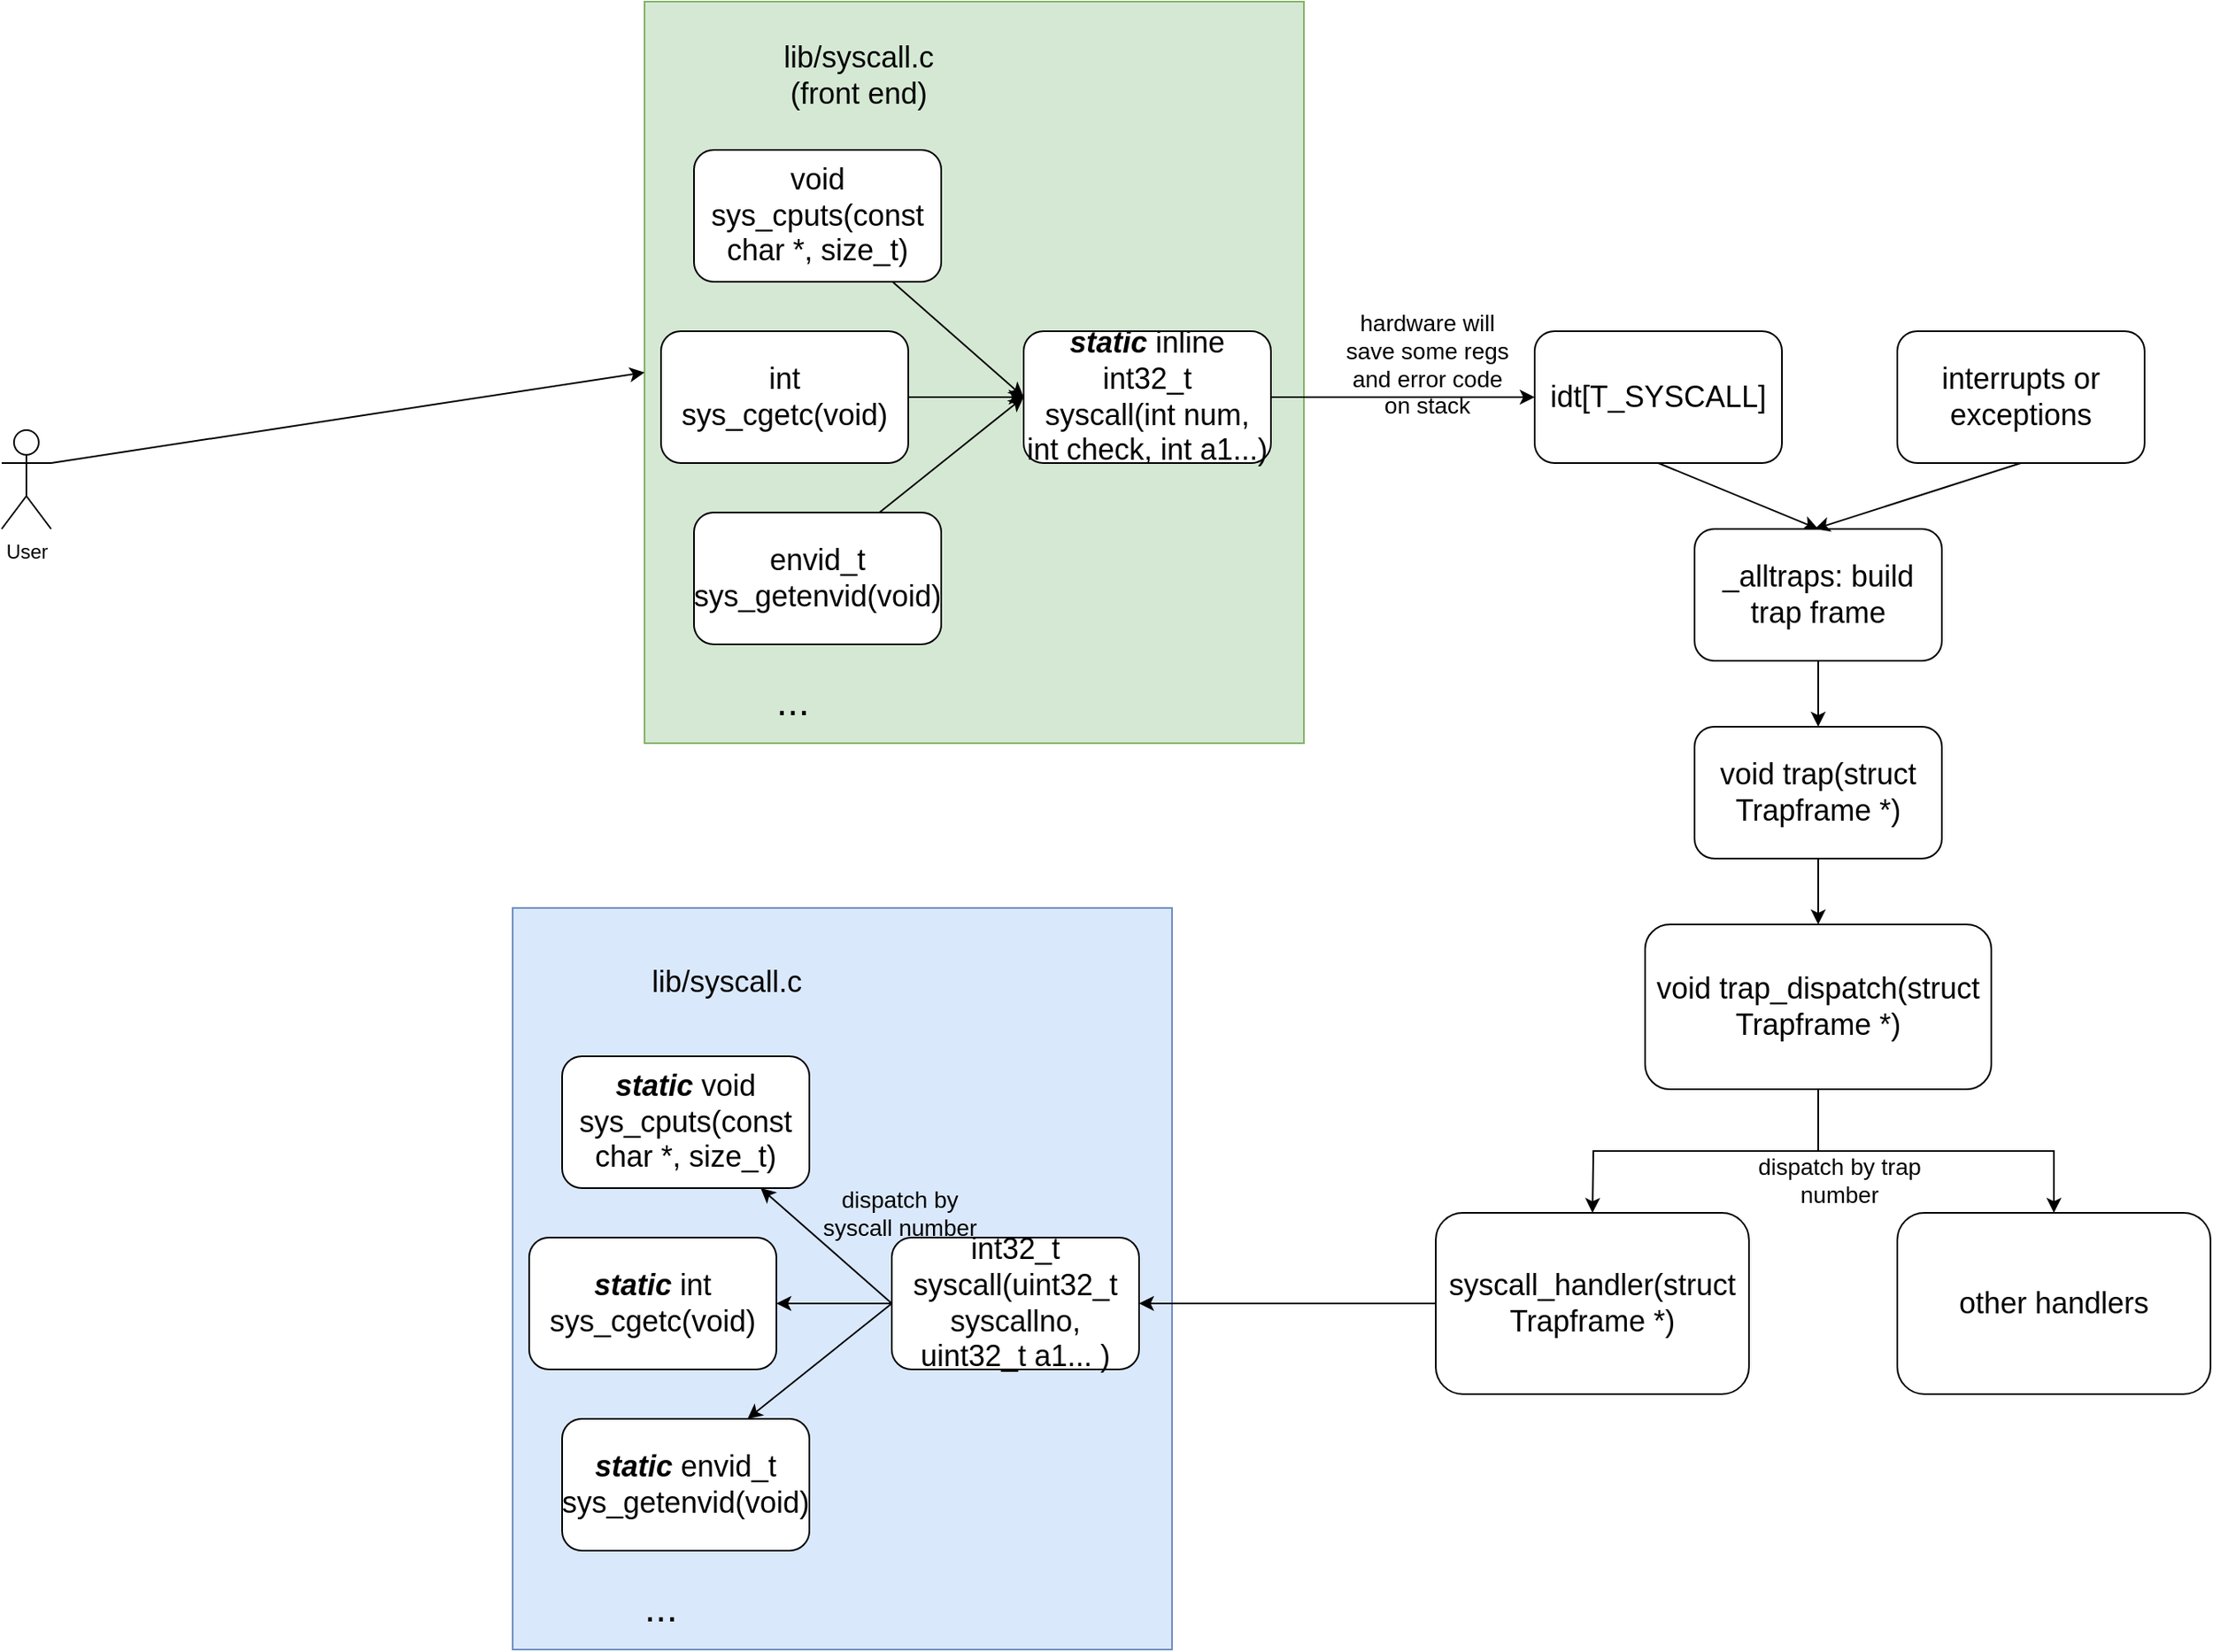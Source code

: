 <mxfile version="14.5.7" type="device"><diagram id="fks69Y1bwv2LCqJUQ8AE" name="Page-1"><mxGraphModel dx="1631" dy="467" grid="1" gridSize="10" guides="1" tooltips="1" connect="1" arrows="1" fold="1" page="1" pageScale="1" pageWidth="827" pageHeight="1169" math="0" shadow="0"><root><mxCell id="0"/><mxCell id="1" parent="0"/><mxCell id="u6wGZYXG9OJcn4ywWsAM-55" style="edgeStyle=none;rounded=0;sketch=0;orthogonalLoop=1;jettySize=auto;html=1;exitX=0.5;exitY=1;exitDx=0;exitDy=0;entryX=0.5;entryY=0;entryDx=0;entryDy=0;shadow=0;" edge="1" parent="1" source="u6wGZYXG9OJcn4ywWsAM-6" target="u6wGZYXG9OJcn4ywWsAM-9"><mxGeometry relative="1" as="geometry"/></mxCell><mxCell id="u6wGZYXG9OJcn4ywWsAM-6" value="&lt;span style=&quot;font-size: 18px&quot;&gt;idt[T_SYSCALL]&lt;/span&gt;" style="rounded=1;whiteSpace=wrap;html=1;" vertex="1" parent="1"><mxGeometry x="550" y="250" width="150" height="80" as="geometry"/></mxCell><mxCell id="u6wGZYXG9OJcn4ywWsAM-8" value="&lt;font style=&quot;font-size: 14px&quot;&gt;hardware will save some regs and error code on stack&lt;/font&gt;" style="text;html=1;strokeColor=none;fillColor=none;align=center;verticalAlign=middle;whiteSpace=wrap;rounded=0;" vertex="1" parent="1"><mxGeometry x="430" y="260" width="110" height="20" as="geometry"/></mxCell><mxCell id="u6wGZYXG9OJcn4ywWsAM-57" value="" style="edgeStyle=none;rounded=0;sketch=0;orthogonalLoop=1;jettySize=auto;html=1;shadow=0;" edge="1" parent="1" source="u6wGZYXG9OJcn4ywWsAM-9" target="u6wGZYXG9OJcn4ywWsAM-10"><mxGeometry relative="1" as="geometry"/></mxCell><mxCell id="u6wGZYXG9OJcn4ywWsAM-9" value="&lt;span style=&quot;font-size: 18px&quot;&gt;_alltraps: build trap frame&lt;/span&gt;" style="rounded=1;whiteSpace=wrap;html=1;" vertex="1" parent="1"><mxGeometry x="647" y="370" width="150" height="80" as="geometry"/></mxCell><mxCell id="u6wGZYXG9OJcn4ywWsAM-58" value="" style="edgeStyle=none;rounded=0;sketch=0;orthogonalLoop=1;jettySize=auto;html=1;shadow=0;" edge="1" parent="1" source="u6wGZYXG9OJcn4ywWsAM-10" target="u6wGZYXG9OJcn4ywWsAM-11"><mxGeometry relative="1" as="geometry"/></mxCell><mxCell id="u6wGZYXG9OJcn4ywWsAM-10" value="&lt;div&gt;&lt;span style=&quot;font-size: 18px&quot;&gt;void&amp;nbsp;&lt;/span&gt;&lt;span style=&quot;font-size: 18px&quot;&gt;trap(struct Trapframe *)&lt;/span&gt;&lt;/div&gt;" style="rounded=1;whiteSpace=wrap;html=1;" vertex="1" parent="1"><mxGeometry x="647" y="490" width="150" height="80" as="geometry"/></mxCell><mxCell id="u6wGZYXG9OJcn4ywWsAM-16" style="edgeStyle=orthogonalEdgeStyle;rounded=0;orthogonalLoop=1;jettySize=auto;html=1;exitX=0.5;exitY=1;exitDx=0;exitDy=0;" edge="1" parent="1" source="u6wGZYXG9OJcn4ywWsAM-11"><mxGeometry relative="1" as="geometry"><mxPoint x="585.059" y="785" as="targetPoint"/></mxGeometry></mxCell><mxCell id="u6wGZYXG9OJcn4ywWsAM-17" style="edgeStyle=orthogonalEdgeStyle;rounded=0;orthogonalLoop=1;jettySize=auto;html=1;exitX=0.5;exitY=1;exitDx=0;exitDy=0;" edge="1" parent="1" source="u6wGZYXG9OJcn4ywWsAM-11" target="u6wGZYXG9OJcn4ywWsAM-14"><mxGeometry relative="1" as="geometry"/></mxCell><mxCell id="u6wGZYXG9OJcn4ywWsAM-11" value="&lt;div&gt;&lt;span style=&quot;font-size: 18px&quot;&gt;void&amp;nbsp;&lt;/span&gt;&lt;span style=&quot;font-size: 18px&quot;&gt;trap_dispatch(struct Trapframe *)&lt;/span&gt;&lt;/div&gt;" style="rounded=1;whiteSpace=wrap;html=1;" vertex="1" parent="1"><mxGeometry x="617" y="610" width="210" height="100" as="geometry"/></mxCell><mxCell id="u6wGZYXG9OJcn4ywWsAM-56" style="edgeStyle=none;rounded=0;sketch=0;orthogonalLoop=1;jettySize=auto;html=1;exitX=0.5;exitY=1;exitDx=0;exitDy=0;shadow=0;" edge="1" parent="1" source="u6wGZYXG9OJcn4ywWsAM-12"><mxGeometry relative="1" as="geometry"><mxPoint x="720" y="370" as="targetPoint"/></mxGeometry></mxCell><mxCell id="u6wGZYXG9OJcn4ywWsAM-12" value="&lt;span style=&quot;font-size: 18px&quot;&gt;interrupts or exceptions&lt;/span&gt;" style="rounded=1;whiteSpace=wrap;html=1;" vertex="1" parent="1"><mxGeometry x="770" y="250" width="150" height="80" as="geometry"/></mxCell><mxCell id="u6wGZYXG9OJcn4ywWsAM-14" value="&lt;span style=&quot;font-size: 18px&quot;&gt;other handlers&lt;/span&gt;" style="rounded=1;whiteSpace=wrap;html=1;" vertex="1" parent="1"><mxGeometry x="770" y="785" width="190" height="110" as="geometry"/></mxCell><mxCell id="u6wGZYXG9OJcn4ywWsAM-15" value="&lt;font style=&quot;font-size: 14px&quot;&gt;dispatch by trap number&lt;/font&gt;" style="text;html=1;strokeColor=none;fillColor=none;align=center;verticalAlign=middle;whiteSpace=wrap;rounded=0;" vertex="1" parent="1"><mxGeometry x="680" y="740" width="110" height="50" as="geometry"/></mxCell><mxCell id="u6wGZYXG9OJcn4ywWsAM-19" value="" style="rounded=0;whiteSpace=wrap;html=1;fillColor=#d5e8d4;strokeColor=#82b366;" vertex="1" parent="1"><mxGeometry x="10" y="50" width="400" height="450" as="geometry"/></mxCell><mxCell id="u6wGZYXG9OJcn4ywWsAM-20" value="&lt;font style=&quot;font-size: 18px&quot;&gt;lib/syscall.c (front end)&lt;/font&gt;" style="text;html=1;strokeColor=none;fillColor=none;align=center;verticalAlign=middle;whiteSpace=wrap;rounded=0;" vertex="1" parent="1"><mxGeometry x="80" y="70" width="120" height="50" as="geometry"/></mxCell><mxCell id="u6wGZYXG9OJcn4ywWsAM-35" style="rounded=0;orthogonalLoop=1;jettySize=auto;html=1;entryX=0;entryY=0.5;entryDx=0;entryDy=0;" edge="1" parent="1" source="u6wGZYXG9OJcn4ywWsAM-21" target="u6wGZYXG9OJcn4ywWsAM-33"><mxGeometry relative="1" as="geometry"/></mxCell><mxCell id="u6wGZYXG9OJcn4ywWsAM-21" value="&lt;font style=&quot;font-size: 18px&quot;&gt;void&#9;sys_cputs(const char *, size_t)&lt;/font&gt;" style="rounded=1;whiteSpace=wrap;html=1;" vertex="1" parent="1"><mxGeometry x="40" y="140" width="150" height="80" as="geometry"/></mxCell><mxCell id="u6wGZYXG9OJcn4ywWsAM-36" value="" style="edgeStyle=none;rounded=0;orthogonalLoop=1;jettySize=auto;html=1;" edge="1" parent="1" source="u6wGZYXG9OJcn4ywWsAM-22" target="u6wGZYXG9OJcn4ywWsAM-33"><mxGeometry relative="1" as="geometry"/></mxCell><mxCell id="u6wGZYXG9OJcn4ywWsAM-22" value="&lt;span style=&quot;font-size: 18px&quot;&gt;int sys_cgetc(void)&lt;/span&gt;" style="rounded=1;whiteSpace=wrap;html=1;" vertex="1" parent="1"><mxGeometry x="20" y="250" width="150" height="80" as="geometry"/></mxCell><mxCell id="u6wGZYXG9OJcn4ywWsAM-37" style="edgeStyle=none;rounded=0;orthogonalLoop=1;jettySize=auto;html=1;exitX=0.75;exitY=0;exitDx=0;exitDy=0;entryX=0;entryY=0.5;entryDx=0;entryDy=0;" edge="1" parent="1" source="u6wGZYXG9OJcn4ywWsAM-23" target="u6wGZYXG9OJcn4ywWsAM-33"><mxGeometry relative="1" as="geometry"/></mxCell><mxCell id="u6wGZYXG9OJcn4ywWsAM-23" value="&lt;span style=&quot;font-size: 18px&quot;&gt;envid_t&lt;span&gt;&#9;&lt;/span&gt;sys_getenvid(void)&lt;/span&gt;" style="rounded=1;whiteSpace=wrap;html=1;" vertex="1" parent="1"><mxGeometry x="40" y="360" width="150" height="80" as="geometry"/></mxCell><mxCell id="u6wGZYXG9OJcn4ywWsAM-24" value="&lt;font style=&quot;font-size: 24px&quot;&gt;...&lt;/font&gt;" style="text;html=1;strokeColor=none;fillColor=none;align=center;verticalAlign=middle;whiteSpace=wrap;rounded=0;" vertex="1" parent="1"><mxGeometry x="40" y="450" width="120" height="50" as="geometry"/></mxCell><mxCell id="u6wGZYXG9OJcn4ywWsAM-34" style="edgeStyle=orthogonalEdgeStyle;rounded=0;orthogonalLoop=1;jettySize=auto;html=1;exitX=1;exitY=0.5;exitDx=0;exitDy=0;" edge="1" parent="1" source="u6wGZYXG9OJcn4ywWsAM-33" target="u6wGZYXG9OJcn4ywWsAM-6"><mxGeometry relative="1" as="geometry"/></mxCell><mxCell id="u6wGZYXG9OJcn4ywWsAM-33" value="&lt;div&gt;&lt;span style=&quot;font-size: 18px&quot;&gt;&lt;b&gt;&lt;i&gt;static&lt;/i&gt;&lt;/b&gt; inline int32_t&lt;/span&gt;&lt;/div&gt;&lt;div&gt;&lt;span style=&quot;font-size: 18px&quot;&gt;syscall(int num, int check, int a1...)&lt;/span&gt;&lt;/div&gt;" style="rounded=1;whiteSpace=wrap;html=1;" vertex="1" parent="1"><mxGeometry x="240" y="250" width="150" height="80" as="geometry"/></mxCell><mxCell id="u6wGZYXG9OJcn4ywWsAM-39" value="" style="rounded=0;whiteSpace=wrap;html=1;fillColor=#dae8fc;strokeColor=#6c8ebf;" vertex="1" parent="1"><mxGeometry x="-70" y="600" width="400" height="450" as="geometry"/></mxCell><mxCell id="u6wGZYXG9OJcn4ywWsAM-40" value="&lt;font style=&quot;font-size: 18px&quot;&gt;lib/syscall.c&lt;/font&gt;" style="text;html=1;strokeColor=none;fillColor=none;align=center;verticalAlign=middle;whiteSpace=wrap;rounded=0;" vertex="1" parent="1"><mxGeometry y="620" width="120" height="50" as="geometry"/></mxCell><mxCell id="u6wGZYXG9OJcn4ywWsAM-41" style="rounded=0;orthogonalLoop=1;jettySize=auto;html=1;exitX=0;exitY=0.5;exitDx=0;exitDy=0;" edge="1" parent="1" source="u6wGZYXG9OJcn4ywWsAM-48" target="u6wGZYXG9OJcn4ywWsAM-42"><mxGeometry relative="1" as="geometry"/></mxCell><mxCell id="u6wGZYXG9OJcn4ywWsAM-42" value="&lt;font style=&quot;font-size: 18px&quot;&gt;&lt;b&gt;&lt;i&gt;static&amp;nbsp;&lt;/i&gt;&lt;/b&gt;void&#9;sys_cputs(const char *, size_t)&lt;/font&gt;" style="rounded=1;whiteSpace=wrap;html=1;" vertex="1" parent="1"><mxGeometry x="-40" y="690" width="150" height="80" as="geometry"/></mxCell><mxCell id="u6wGZYXG9OJcn4ywWsAM-43" value="" style="edgeStyle=none;rounded=0;orthogonalLoop=1;jettySize=auto;html=1;" edge="1" parent="1" source="u6wGZYXG9OJcn4ywWsAM-48" target="u6wGZYXG9OJcn4ywWsAM-44"><mxGeometry relative="1" as="geometry"/></mxCell><mxCell id="u6wGZYXG9OJcn4ywWsAM-44" value="&lt;b style=&quot;font-size: 18px&quot;&gt;&lt;i&gt;static&amp;nbsp;&lt;/i&gt;&lt;/b&gt;&lt;span style=&quot;font-size: 18px&quot;&gt;int sys_cgetc(void)&lt;/span&gt;" style="rounded=1;whiteSpace=wrap;html=1;" vertex="1" parent="1"><mxGeometry x="-60" y="800" width="150" height="80" as="geometry"/></mxCell><mxCell id="u6wGZYXG9OJcn4ywWsAM-45" style="edgeStyle=none;rounded=0;orthogonalLoop=1;jettySize=auto;html=1;exitX=0;exitY=0.5;exitDx=0;exitDy=0;entryX=0.75;entryY=0;entryDx=0;entryDy=0;" edge="1" parent="1" source="u6wGZYXG9OJcn4ywWsAM-48" target="u6wGZYXG9OJcn4ywWsAM-46"><mxGeometry relative="1" as="geometry"/></mxCell><mxCell id="u6wGZYXG9OJcn4ywWsAM-46" value="&lt;b style=&quot;font-size: 18px&quot;&gt;&lt;i&gt;static&amp;nbsp;&lt;/i&gt;&lt;/b&gt;&lt;span style=&quot;font-size: 18px&quot;&gt;envid_t&lt;span&gt;&#9;&lt;/span&gt;sys_getenvid(void)&lt;/span&gt;" style="rounded=1;whiteSpace=wrap;html=1;" vertex="1" parent="1"><mxGeometry x="-40" y="910" width="150" height="80" as="geometry"/></mxCell><mxCell id="u6wGZYXG9OJcn4ywWsAM-47" value="&lt;font style=&quot;font-size: 24px&quot;&gt;...&lt;/font&gt;" style="text;html=1;strokeColor=none;fillColor=none;align=center;verticalAlign=middle;whiteSpace=wrap;rounded=0;" vertex="1" parent="1"><mxGeometry x="-40" y="1000" width="120" height="50" as="geometry"/></mxCell><mxCell id="u6wGZYXG9OJcn4ywWsAM-48" value="&lt;span style=&quot;font-size: 18px&quot;&gt;int32_t syscall(uint32_t syscallno, uint32_t a1... )&lt;/span&gt;" style="rounded=1;whiteSpace=wrap;html=1;" vertex="1" parent="1"><mxGeometry x="160" y="800" width="150" height="80" as="geometry"/></mxCell><mxCell id="u6wGZYXG9OJcn4ywWsAM-53" style="edgeStyle=none;rounded=0;sketch=0;orthogonalLoop=1;jettySize=auto;html=1;exitX=0;exitY=0.5;exitDx=0;exitDy=0;entryX=1;entryY=0.5;entryDx=0;entryDy=0;shadow=0;" edge="1" parent="1" source="u6wGZYXG9OJcn4ywWsAM-52" target="u6wGZYXG9OJcn4ywWsAM-48"><mxGeometry relative="1" as="geometry"/></mxCell><mxCell id="u6wGZYXG9OJcn4ywWsAM-52" value="&lt;span style=&quot;font-size: 18px&quot;&gt;syscall_handler(struct Trapframe *)&lt;/span&gt;" style="rounded=1;whiteSpace=wrap;html=1;" vertex="1" parent="1"><mxGeometry x="490" y="785" width="190" height="110" as="geometry"/></mxCell><mxCell id="u6wGZYXG9OJcn4ywWsAM-54" value="&lt;font style=&quot;font-size: 14px&quot;&gt;dispatch by syscall number&lt;/font&gt;" style="text;html=1;strokeColor=none;fillColor=none;align=center;verticalAlign=middle;whiteSpace=wrap;rounded=0;" vertex="1" parent="1"><mxGeometry x="110" y="760" width="110" height="50" as="geometry"/></mxCell><mxCell id="u6wGZYXG9OJcn4ywWsAM-60" style="edgeStyle=none;rounded=0;sketch=0;orthogonalLoop=1;jettySize=auto;html=1;exitX=1;exitY=0.333;exitDx=0;exitDy=0;exitPerimeter=0;entryX=0;entryY=0.5;entryDx=0;entryDy=0;shadow=0;" edge="1" parent="1" source="u6wGZYXG9OJcn4ywWsAM-59" target="u6wGZYXG9OJcn4ywWsAM-19"><mxGeometry relative="1" as="geometry"/></mxCell><mxCell id="u6wGZYXG9OJcn4ywWsAM-59" value="User" style="shape=umlActor;verticalLabelPosition=bottom;verticalAlign=top;html=1;outlineConnect=0;" vertex="1" parent="1"><mxGeometry x="-380" y="310" width="30" height="60" as="geometry"/></mxCell></root></mxGraphModel></diagram></mxfile>
